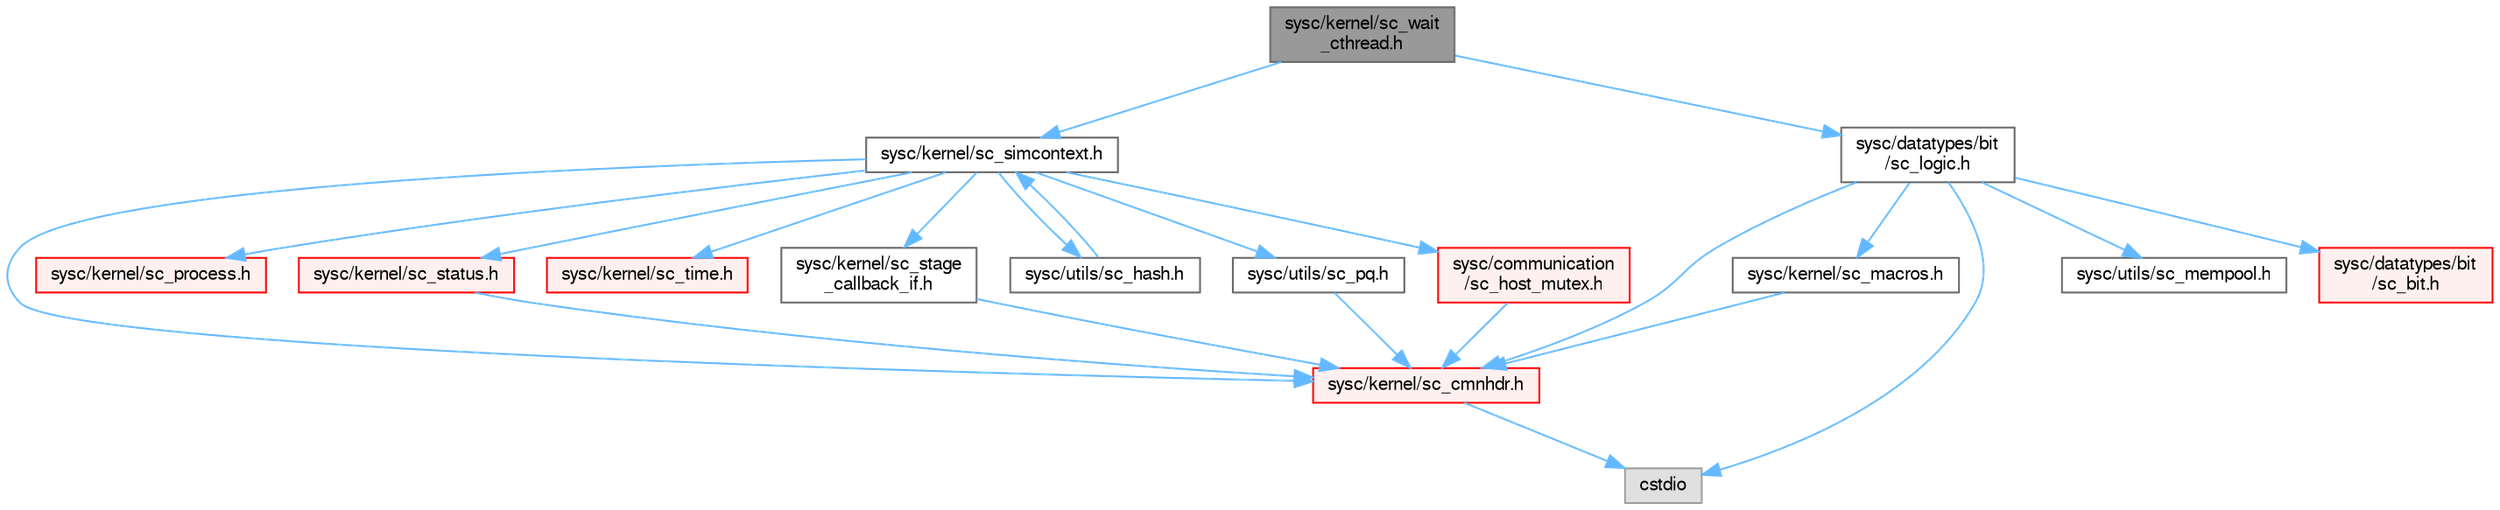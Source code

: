 digraph "sysc/kernel/sc_wait_cthread.h"
{
 // LATEX_PDF_SIZE
  bgcolor="transparent";
  edge [fontname=FreeSans,fontsize=10,labelfontname=FreeSans,labelfontsize=10];
  node [fontname=FreeSans,fontsize=10,shape=box,height=0.2,width=0.4];
  Node1 [id="Node000001",label="sysc/kernel/sc_wait\l_cthread.h",height=0.2,width=0.4,color="gray40", fillcolor="grey60", style="filled", fontcolor="black",tooltip=" "];
  Node1 -> Node2 [id="edge1_Node000001_Node000002",color="steelblue1",style="solid",tooltip=" "];
  Node2 [id="Node000002",label="sysc/kernel/sc_simcontext.h",height=0.2,width=0.4,color="grey40", fillcolor="white", style="filled",URL="$a00377.html",tooltip=" "];
  Node2 -> Node3 [id="edge2_Node000002_Node000003",color="steelblue1",style="solid",tooltip=" "];
  Node3 [id="Node000003",label="sysc/kernel/sc_cmnhdr.h",height=0.2,width=0.4,color="red", fillcolor="#FFF0F0", style="filled",URL="$a00428.html",tooltip=" "];
  Node3 -> Node5 [id="edge3_Node000003_Node000005",color="steelblue1",style="solid",tooltip=" "];
  Node5 [id="Node000005",label="cstdio",height=0.2,width=0.4,color="grey60", fillcolor="#E0E0E0", style="filled",tooltip=" "];
  Node2 -> Node8 [id="edge4_Node000002_Node000008",color="steelblue1",style="solid",tooltip=" "];
  Node8 [id="Node000008",label="sysc/kernel/sc_process.h",height=0.2,width=0.4,color="red", fillcolor="#FFF0F0", style="filled",URL="$a00437.html",tooltip=" "];
  Node2 -> Node22 [id="edge5_Node000002_Node000022",color="steelblue1",style="solid",tooltip=" "];
  Node22 [id="Node000022",label="sysc/kernel/sc_status.h",height=0.2,width=0.4,color="red", fillcolor="#FFF0F0", style="filled",URL="$a00440.html",tooltip=" "];
  Node22 -> Node3 [id="edge6_Node000022_Node000003",color="steelblue1",style="solid",tooltip=" "];
  Node2 -> Node24 [id="edge7_Node000002_Node000024",color="steelblue1",style="solid",tooltip=" "];
  Node24 [id="Node000024",label="sysc/kernel/sc_time.h",height=0.2,width=0.4,color="red", fillcolor="#FFF0F0", style="filled",URL="$a00365.html",tooltip=" "];
  Node2 -> Node44 [id="edge8_Node000002_Node000044",color="steelblue1",style="solid",tooltip=" "];
  Node44 [id="Node000044",label="sysc/kernel/sc_stage\l_callback_if.h",height=0.2,width=0.4,color="grey40", fillcolor="white", style="filled",URL="$a00392.html",tooltip=" "];
  Node44 -> Node3 [id="edge9_Node000044_Node000003",color="steelblue1",style="solid",tooltip=" "];
  Node2 -> Node45 [id="edge10_Node000002_Node000045",color="steelblue1",style="solid",tooltip=" "];
  Node45 [id="Node000045",label="sysc/utils/sc_hash.h",height=0.2,width=0.4,color="grey40", fillcolor="white", style="filled",URL="$a00224.html",tooltip=" "];
  Node45 -> Node2 [id="edge11_Node000045_Node000002",color="steelblue1",style="solid",tooltip=" "];
  Node2 -> Node46 [id="edge12_Node000002_Node000046",color="steelblue1",style="solid",tooltip=" "];
  Node46 [id="Node000046",label="sysc/utils/sc_pq.h",height=0.2,width=0.4,color="grey40", fillcolor="white", style="filled",URL="$a00197.html",tooltip=" "];
  Node46 -> Node3 [id="edge13_Node000046_Node000003",color="steelblue1",style="solid",tooltip=" "];
  Node2 -> Node47 [id="edge14_Node000002_Node000047",color="steelblue1",style="solid",tooltip=" "];
  Node47 [id="Node000047",label="sysc/communication\l/sc_host_mutex.h",height=0.2,width=0.4,color="red", fillcolor="#FFF0F0", style="filled",URL="$a00311.html",tooltip=" "];
  Node47 -> Node3 [id="edge15_Node000047_Node000003",color="steelblue1",style="solid",tooltip=" "];
  Node1 -> Node50 [id="edge16_Node000001_Node000050",color="steelblue1",style="solid",tooltip=" "];
  Node50 [id="Node000050",label="sysc/datatypes/bit\l/sc_logic.h",height=0.2,width=0.4,color="grey40", fillcolor="white", style="filled",URL="$a00035.html",tooltip=" "];
  Node50 -> Node5 [id="edge17_Node000050_Node000005",color="steelblue1",style="solid",tooltip=" "];
  Node50 -> Node3 [id="edge18_Node000050_Node000003",color="steelblue1",style="solid",tooltip=" "];
  Node50 -> Node51 [id="edge19_Node000050_Node000051",color="steelblue1",style="solid",tooltip=" "];
  Node51 [id="Node000051",label="sysc/kernel/sc_macros.h",height=0.2,width=0.4,color="grey40", fillcolor="white", style="filled",URL="$a00374.html",tooltip=" "];
  Node51 -> Node3 [id="edge20_Node000051_Node000003",color="steelblue1",style="solid",tooltip=" "];
  Node50 -> Node52 [id="edge21_Node000050_Node000052",color="steelblue1",style="solid",tooltip=" "];
  Node52 [id="Node000052",label="sysc/utils/sc_mempool.h",height=0.2,width=0.4,color="grey40", fillcolor="white", style="filled",URL="$a00218.html",tooltip=" "];
  Node50 -> Node53 [id="edge22_Node000050_Node000053",color="steelblue1",style="solid",tooltip=" "];
  Node53 [id="Node000053",label="sysc/datatypes/bit\l/sc_bit.h",height=0.2,width=0.4,color="red", fillcolor="#FFF0F0", style="filled",URL="$a00032.html",tooltip=" "];
}
